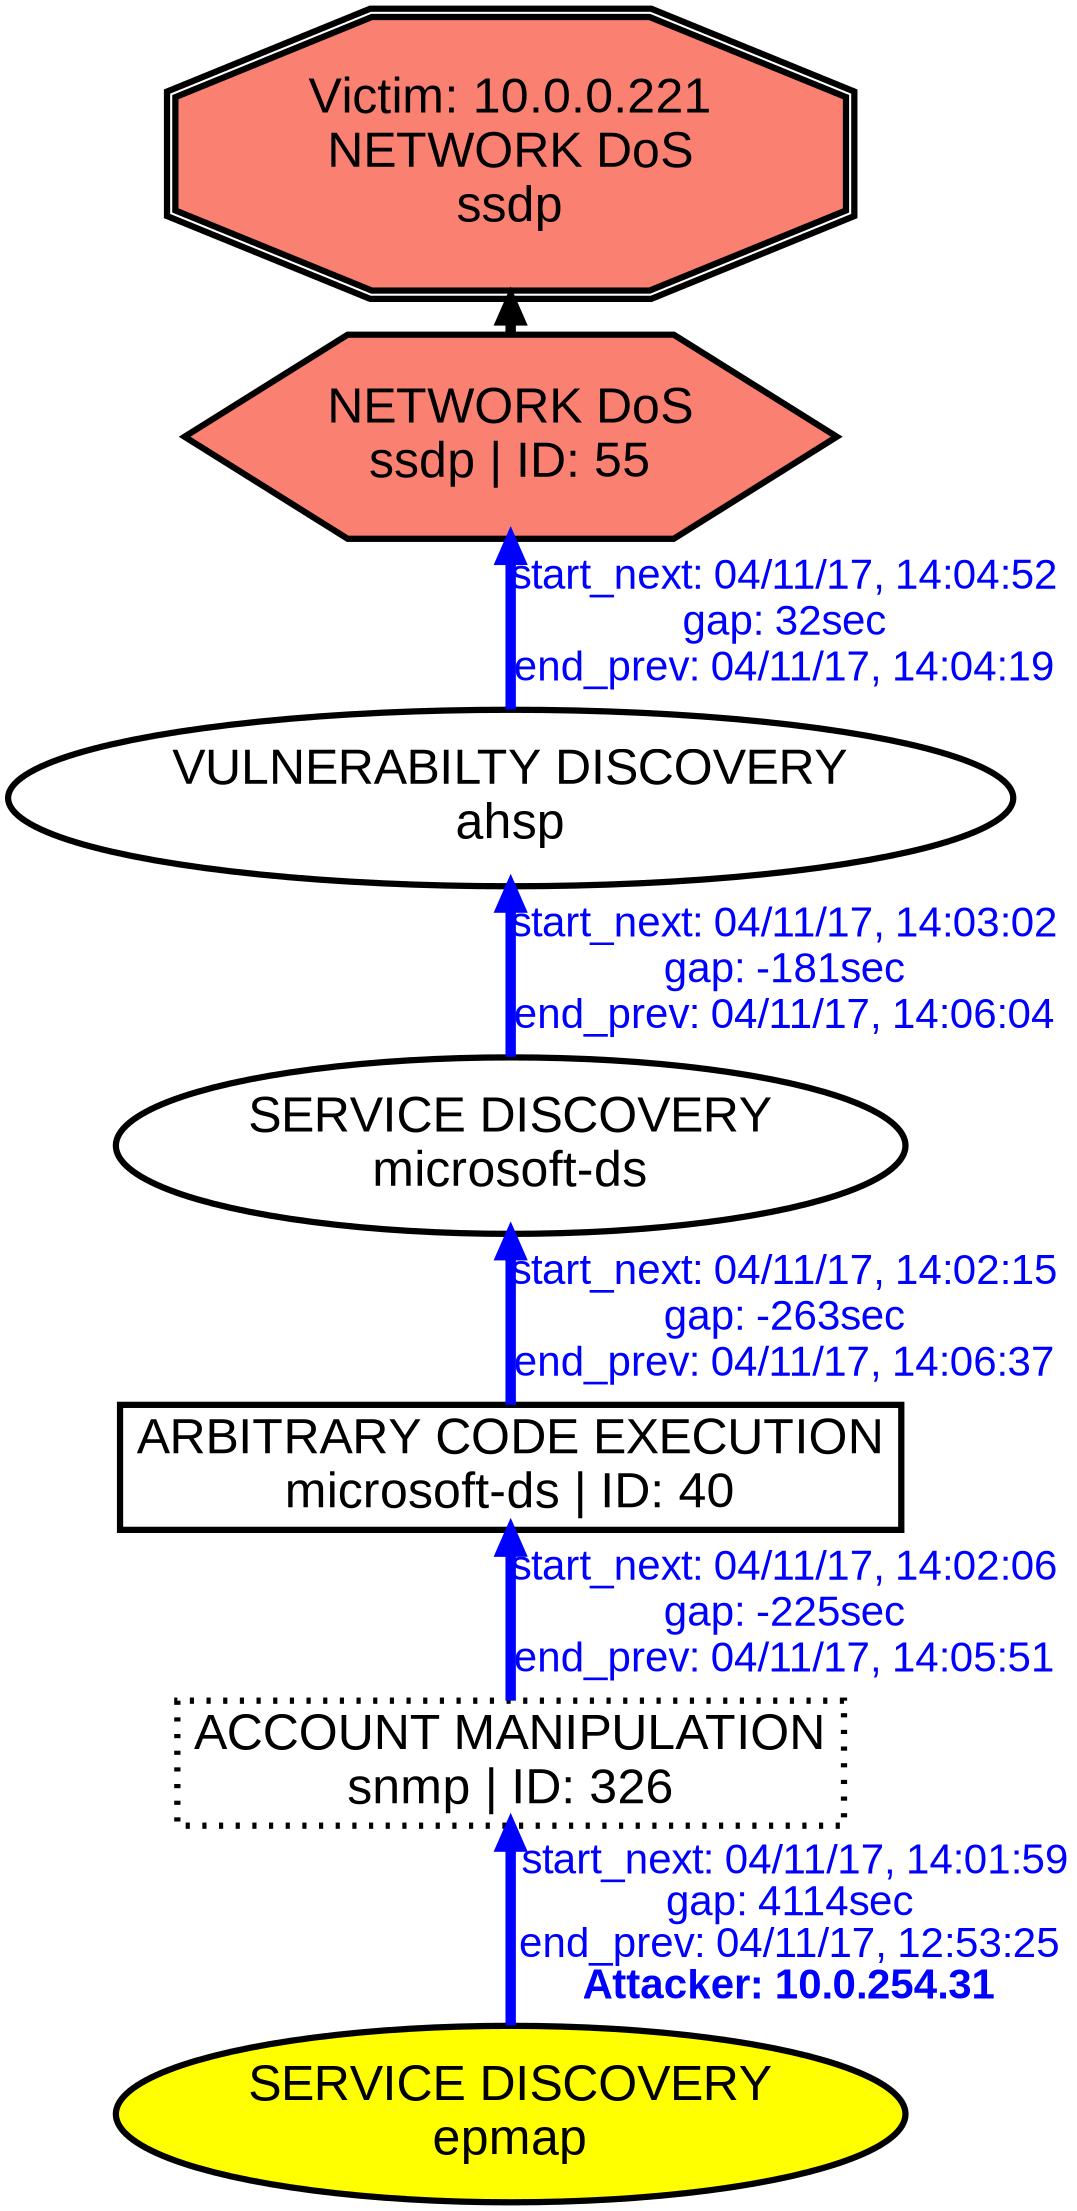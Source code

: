 digraph NETWORKDOSssdp {
rankdir="BT"; 
 graph [ nodesep="0.1", ranksep="0.02"] 
 node [ fontname=Arial, fontsize=24,penwidth=3]; 
 edge [ fontname=Arial, fontsize=20,penwidth=5 ];
"Victim: 10.0.0.221
NETWORK DoS
ssdp" [shape=doubleoctagon, style=filled, fillcolor=salmon];
{ rank = max; "Victim: 10.0.0.221
NETWORK DoS
ssdp"}
"NETWORK DoS
ssdp | ID: 55" -> "Victim: 10.0.0.221
NETWORK DoS
ssdp"
"NETWORK DoS
ssdp | ID: 55" [style=filled, fillcolor= salmon]
{ rank=same; "NETWORK DoS
ssdp | ID: 55"}
"SERVICE DISCOVERY
epmap" [style=filled, fillcolor= yellow]
"SERVICE DISCOVERY
epmap" -> "ACCOUNT MANIPULATION
snmp | ID: 326" [ color=blue] [label=<<font color="blue"> start_next: 04/11/17, 14:01:59<br/>gap: 4114sec<br/>end_prev: 04/11/17, 12:53:25</font><br/><font color="blue"><b>Attacker: 10.0.254.31</b></font>>]
"ACCOUNT MANIPULATION
snmp | ID: 326" -> "ARBITRARY CODE EXECUTION
microsoft-ds | ID: 40" [ label="start_next: 04/11/17, 14:02:06
gap: -225sec
end_prev: 04/11/17, 14:05:51"][ fontcolor="blue" color=blue]
"ARBITRARY CODE EXECUTION
microsoft-ds | ID: 40" -> "SERVICE DISCOVERY
microsoft-ds" [ label="start_next: 04/11/17, 14:02:15
gap: -263sec
end_prev: 04/11/17, 14:06:37"][ fontcolor="blue" color=blue]
"SERVICE DISCOVERY
microsoft-ds" -> "VULNERABILTY DISCOVERY
ahsp" [ label="start_next: 04/11/17, 14:03:02
gap: -181sec
end_prev: 04/11/17, 14:06:04"][ fontcolor="blue" color=blue]
"VULNERABILTY DISCOVERY
ahsp" -> "NETWORK DoS
ssdp | ID: 55" [ label="start_next: 04/11/17, 14:04:52
gap: 32sec
end_prev: 04/11/17, 14:04:19"][ fontcolor="blue" color=blue]
"SERVICE DISCOVERY
epmap" [shape=oval]
"SERVICE DISCOVERY
epmap" [tooltip="ET SCAN Behavioral Unusual Port 135 traffic Potential Scan or Infection
ET SCAN Behavioral Unusual Port 139 traffic Potential Scan or Infection"]
"ACCOUNT MANIPULATION
snmp | ID: 326" [style="dotted", shape=box]
"ACCOUNT MANIPULATION
snmp | ID: 326" [tooltip="GPL SNMP private access udp
GPL SNMP public access udp"]
"ARBITRARY CODE EXECUTION
microsoft-ds | ID: 40" [shape=box]
"ARBITRARY CODE EXECUTION
microsoft-ds | ID: 40" [tooltip="GPL MISC UPnP malformed advertisement
GPL NETBIOS DCERPC Remote Activation bind attempt
GPL NETBIOS SMB-DS Session Setup NTMLSSP unicode asn1 overflow attempt
GPL NETBIOS DCERPC IActivation little endian bind attempt"]
"SERVICE DISCOVERY
microsoft-ds" [shape=oval]
"SERVICE DISCOVERY
microsoft-ds" [tooltip="ET SCAN Behavioral Unusual Port 445 traffic Potential Scan or Infection"]
"VULNERABILTY DISCOVERY
ahsp" [shape=oval]
"VULNERABILTY DISCOVERY
ahsp" [tooltip="ET POLICY Suspicious inbound to mySQL port 3306
ET POLICY Suspicious inbound to mSQL port 4333"]
"NETWORK DoS
ssdp | ID: 55" [shape=hexagon]
"NETWORK DoS
ssdp | ID: 55" [tooltip="ET DOS Possible SSDP Amplification Scan in Progress
ET DOS Microsoft Remote Desktop (RDP) Syn then Reset 30 Second DoS Attempt"]
}
